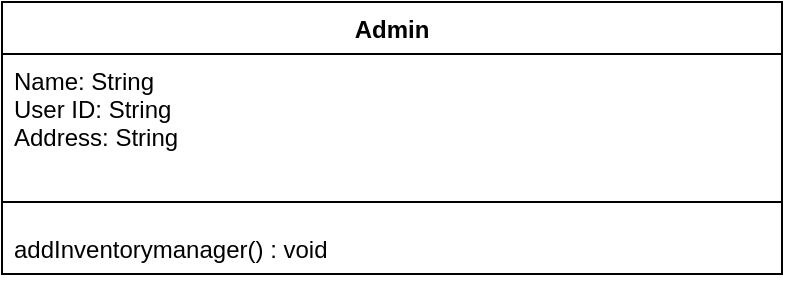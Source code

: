 <mxfile version="14.7.6" type="github">
  <diagram id="C5RBs43oDa-KdzZeNtuy" name="Page-1">
    <mxGraphModel dx="1038" dy="547" grid="1" gridSize="10" guides="1" tooltips="1" connect="1" arrows="1" fold="1" page="1" pageScale="1" pageWidth="827" pageHeight="1169" math="0" shadow="0">
      <root>
        <mxCell id="WIyWlLk6GJQsqaUBKTNV-0" />
        <mxCell id="WIyWlLk6GJQsqaUBKTNV-1" parent="WIyWlLk6GJQsqaUBKTNV-0" />
        <mxCell id="w1MjKowrL29iMkvJhAyI-0" value="Admin" style="swimlane;fontStyle=1;align=center;verticalAlign=top;childLayout=stackLayout;horizontal=1;startSize=26;horizontalStack=0;resizeParent=1;resizeParentMax=0;resizeLast=0;collapsible=1;marginBottom=0;" vertex="1" parent="WIyWlLk6GJQsqaUBKTNV-1">
          <mxGeometry x="330" y="240" width="390" height="136" as="geometry" />
        </mxCell>
        <mxCell id="w1MjKowrL29iMkvJhAyI-1" value="Name: String&#xa;User ID: String&#xa;Address: String" style="text;strokeColor=none;fillColor=none;align=left;verticalAlign=top;spacingLeft=4;spacingRight=4;overflow=hidden;rotatable=0;points=[[0,0.5],[1,0.5]];portConstraint=eastwest;" vertex="1" parent="w1MjKowrL29iMkvJhAyI-0">
          <mxGeometry y="26" width="390" height="64" as="geometry" />
        </mxCell>
        <mxCell id="w1MjKowrL29iMkvJhAyI-2" value="" style="line;strokeWidth=1;fillColor=none;align=left;verticalAlign=middle;spacingTop=-1;spacingLeft=3;spacingRight=3;rotatable=0;labelPosition=right;points=[];portConstraint=eastwest;" vertex="1" parent="w1MjKowrL29iMkvJhAyI-0">
          <mxGeometry y="90" width="390" height="20" as="geometry" />
        </mxCell>
        <mxCell id="w1MjKowrL29iMkvJhAyI-3" value="addInventorymanager() : void" style="text;strokeColor=none;fillColor=none;align=left;verticalAlign=top;spacingLeft=4;spacingRight=4;overflow=hidden;rotatable=0;points=[[0,0.5],[1,0.5]];portConstraint=eastwest;" vertex="1" parent="w1MjKowrL29iMkvJhAyI-0">
          <mxGeometry y="110" width="390" height="26" as="geometry" />
        </mxCell>
      </root>
    </mxGraphModel>
  </diagram>
</mxfile>
